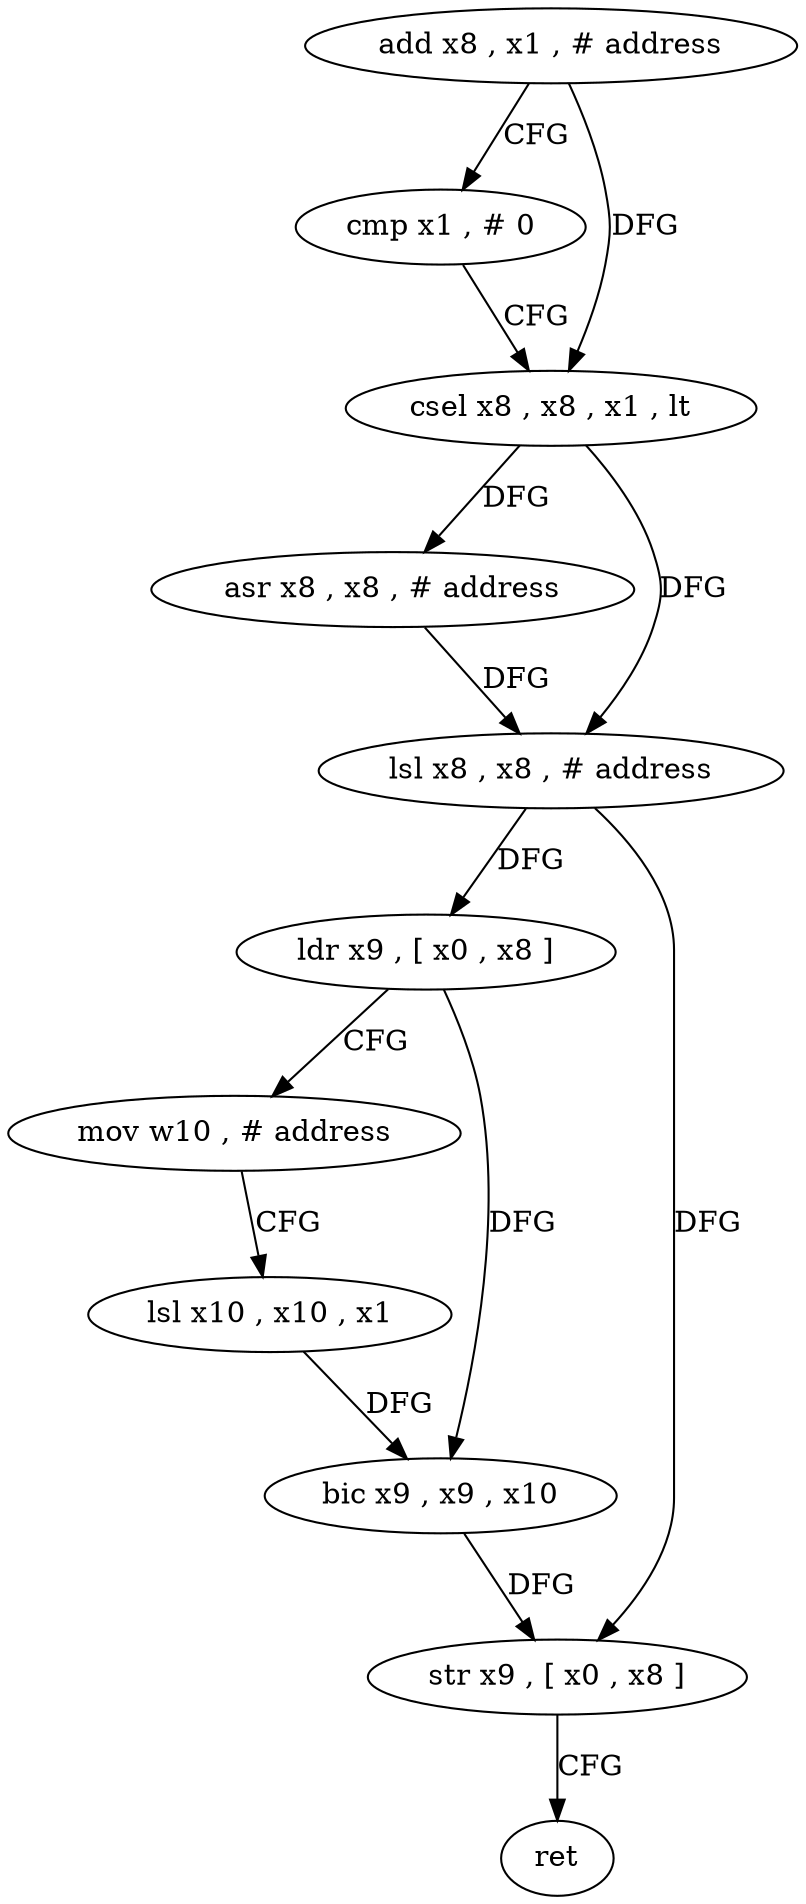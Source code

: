 digraph "func" {
"4258652" [label = "add x8 , x1 , # address" ]
"4258656" [label = "cmp x1 , # 0" ]
"4258660" [label = "csel x8 , x8 , x1 , lt" ]
"4258664" [label = "asr x8 , x8 , # address" ]
"4258668" [label = "lsl x8 , x8 , # address" ]
"4258672" [label = "ldr x9 , [ x0 , x8 ]" ]
"4258676" [label = "mov w10 , # address" ]
"4258680" [label = "lsl x10 , x10 , x1" ]
"4258684" [label = "bic x9 , x9 , x10" ]
"4258688" [label = "str x9 , [ x0 , x8 ]" ]
"4258692" [label = "ret" ]
"4258652" -> "4258656" [ label = "CFG" ]
"4258652" -> "4258660" [ label = "DFG" ]
"4258656" -> "4258660" [ label = "CFG" ]
"4258660" -> "4258664" [ label = "DFG" ]
"4258660" -> "4258668" [ label = "DFG" ]
"4258664" -> "4258668" [ label = "DFG" ]
"4258668" -> "4258672" [ label = "DFG" ]
"4258668" -> "4258688" [ label = "DFG" ]
"4258672" -> "4258676" [ label = "CFG" ]
"4258672" -> "4258684" [ label = "DFG" ]
"4258676" -> "4258680" [ label = "CFG" ]
"4258680" -> "4258684" [ label = "DFG" ]
"4258684" -> "4258688" [ label = "DFG" ]
"4258688" -> "4258692" [ label = "CFG" ]
}
